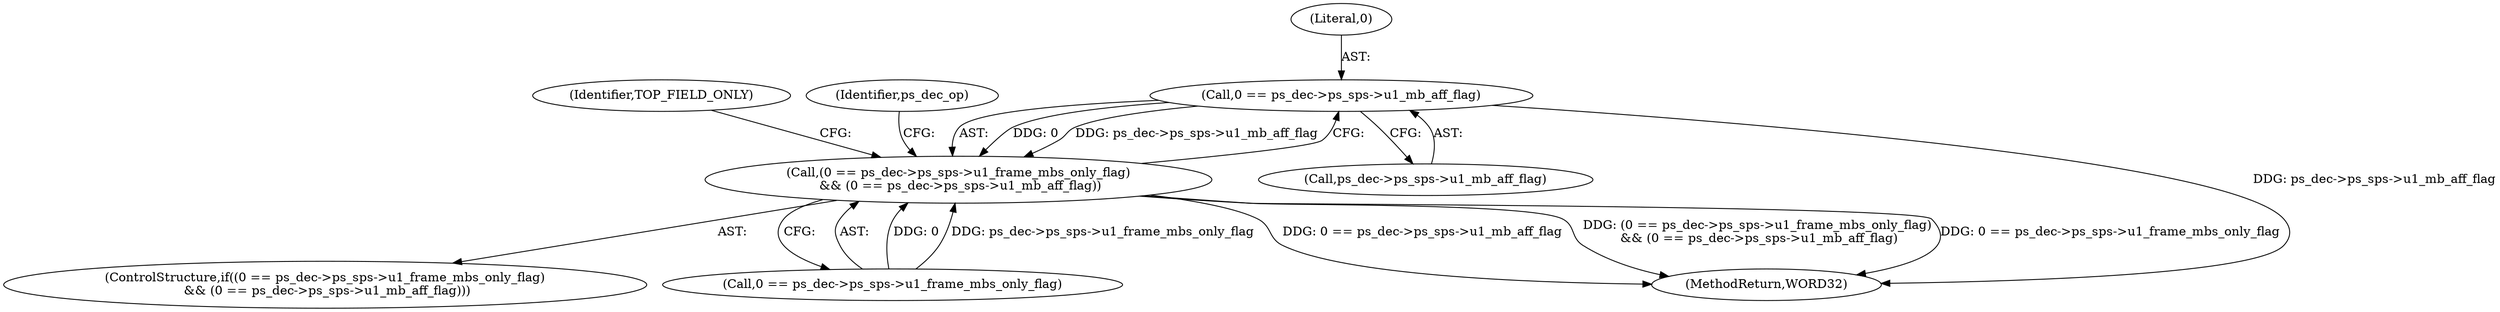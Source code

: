 digraph "0_Android_e86d3cfd2bc28dac421092106751e5638d54a848@pointer" {
"1002192" [label="(Call,0 == ps_dec->ps_sps->u1_mb_aff_flag)"];
"1002184" [label="(Call,(0 == ps_dec->ps_sps->u1_frame_mbs_only_flag)\n && (0 == ps_dec->ps_sps->u1_mb_aff_flag))"];
"1002194" [label="(Call,ps_dec->ps_sps->u1_mb_aff_flag)"];
"1002192" [label="(Call,0 == ps_dec->ps_sps->u1_mb_aff_flag)"];
"1002184" [label="(Call,(0 == ps_dec->ps_sps->u1_frame_mbs_only_flag)\n && (0 == ps_dec->ps_sps->u1_mb_aff_flag))"];
"1002185" [label="(Call,0 == ps_dec->ps_sps->u1_frame_mbs_only_flag)"];
"1002207" [label="(Identifier,TOP_FIELD_ONLY)"];
"1002183" [label="(ControlStructure,if((0 == ps_dec->ps_sps->u1_frame_mbs_only_flag)\n && (0 == ps_dec->ps_sps->u1_mb_aff_flag)))"];
"1002193" [label="(Literal,0)"];
"1002201" [label="(Identifier,ps_dec_op)"];
"1002272" [label="(MethodReturn,WORD32)"];
"1002192" -> "1002184"  [label="AST: "];
"1002192" -> "1002194"  [label="CFG: "];
"1002193" -> "1002192"  [label="AST: "];
"1002194" -> "1002192"  [label="AST: "];
"1002184" -> "1002192"  [label="CFG: "];
"1002192" -> "1002272"  [label="DDG: ps_dec->ps_sps->u1_mb_aff_flag"];
"1002192" -> "1002184"  [label="DDG: 0"];
"1002192" -> "1002184"  [label="DDG: ps_dec->ps_sps->u1_mb_aff_flag"];
"1002184" -> "1002183"  [label="AST: "];
"1002184" -> "1002185"  [label="CFG: "];
"1002185" -> "1002184"  [label="AST: "];
"1002201" -> "1002184"  [label="CFG: "];
"1002207" -> "1002184"  [label="CFG: "];
"1002184" -> "1002272"  [label="DDG: 0 == ps_dec->ps_sps->u1_mb_aff_flag"];
"1002184" -> "1002272"  [label="DDG: (0 == ps_dec->ps_sps->u1_frame_mbs_only_flag)\n && (0 == ps_dec->ps_sps->u1_mb_aff_flag)"];
"1002184" -> "1002272"  [label="DDG: 0 == ps_dec->ps_sps->u1_frame_mbs_only_flag"];
"1002185" -> "1002184"  [label="DDG: 0"];
"1002185" -> "1002184"  [label="DDG: ps_dec->ps_sps->u1_frame_mbs_only_flag"];
}
